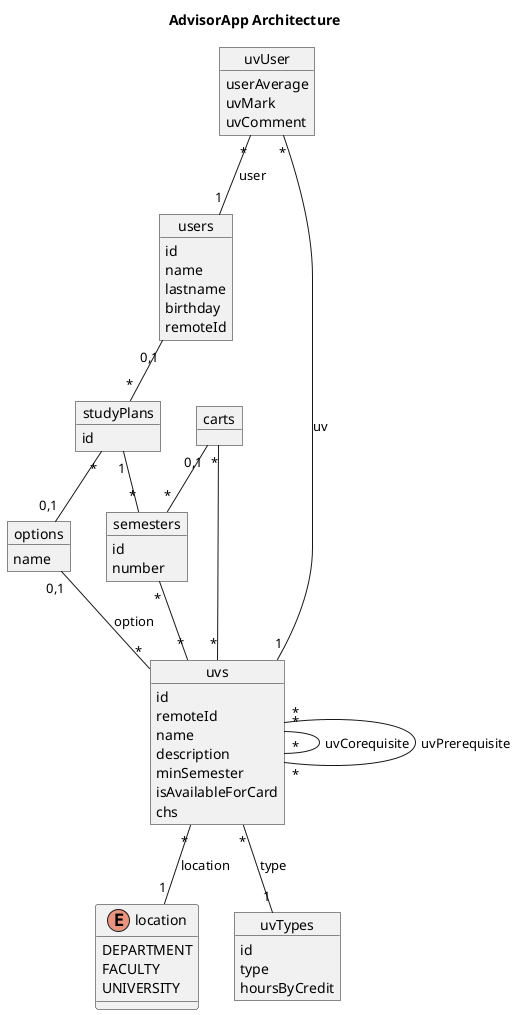 @startuml

title "AdvisorApp Architecture"

object users {
id
name
lastname
birthday
remoteId
}

object uvUser {
    userAverage
    uvMark
    uvComment
}


enum location{
DEPARTMENT
FACULTY
UNIVERSITY
}

object uvs {
id
remoteId
name
description
minSemester
isAvailableForCard
chs
}

object studyPlans {
id

}

object options {
name

}

object semesters {
    id
    number
}

object carts {
}

object uvTypes {
id
type
hoursByCredit
}

uvs "*" -- "*" uvs : uvCorequisite
uvs "*" -- "*" uvs : uvPrerequisite

uvUser "*" -- "1" users : user
uvUser  "*" -- "1" uvs : uv

users "0,1" -- "*" studyPlans
studyPlans "*" -- "0,1" options
options "0,1" -- "*" uvs : option
studyPlans "1" -- "*" semesters
semesters "*" -- "*" uvs
carts "0,1" -- "*" semesters
carts "*" -- "*" uvs

uvs "*" -- "1" uvTypes : type

uvs "*" -- "1" location : location

@enduml